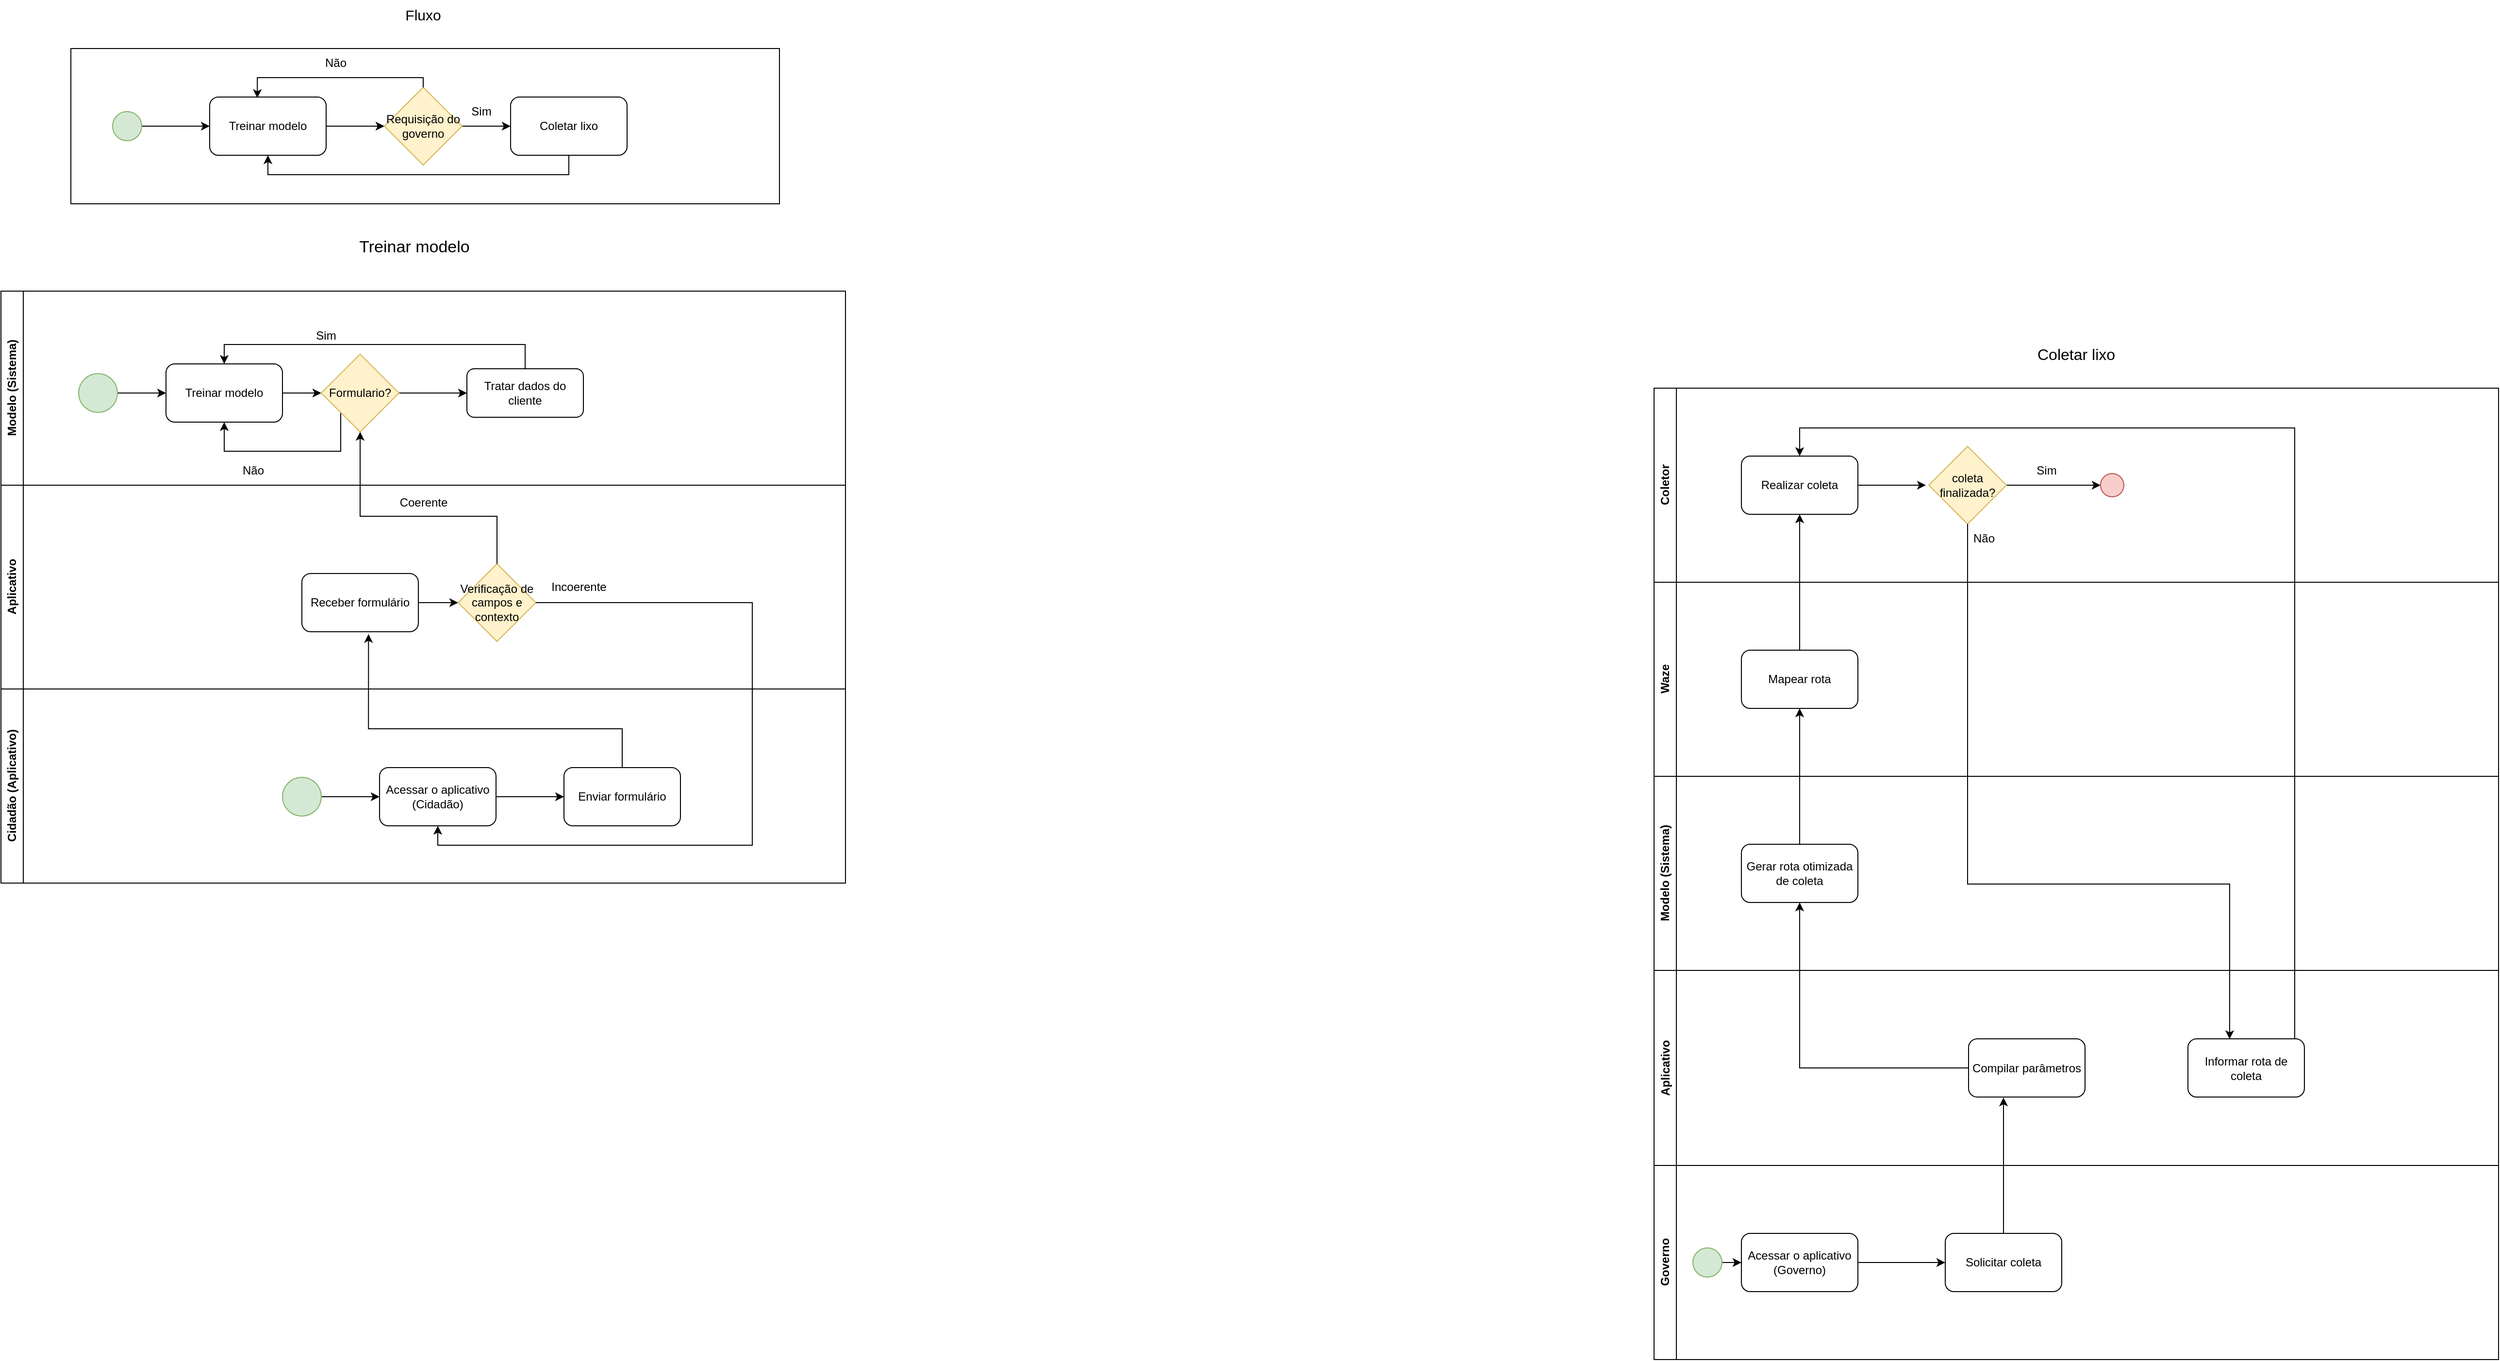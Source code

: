 <mxfile version="26.1.1" pages="3">
  <diagram name="TOBE" id="cgs9fcY_MdLF6vxdl5zY">
    <mxGraphModel dx="1103" dy="-232" grid="0" gridSize="10" guides="1" tooltips="1" connect="1" arrows="1" fold="1" page="0" pageScale="1" pageWidth="827" pageHeight="1169" math="0" shadow="0">
      <root>
        <mxCell id="0" />
        <mxCell id="1" parent="0" />
        <mxCell id="d-VJ-QEy7T55_uepb2rt-17" value="Coletor" style="swimlane;horizontal=0;whiteSpace=wrap;html=1;" parent="1" vertex="1">
          <mxGeometry x="1791" y="1310" width="870" height="200" as="geometry" />
        </mxCell>
        <mxCell id="HVkNpmRQjvonwfQjf_y9-4" style="edgeStyle=orthogonalEdgeStyle;rounded=0;orthogonalLoop=1;jettySize=auto;html=1;" parent="d-VJ-QEy7T55_uepb2rt-17" source="d-VJ-QEy7T55_uepb2rt-31" edge="1">
          <mxGeometry relative="1" as="geometry">
            <mxPoint x="280" y="100.0" as="targetPoint" />
          </mxGeometry>
        </mxCell>
        <mxCell id="d-VJ-QEy7T55_uepb2rt-31" value="Realizar coleta" style="rounded=1;whiteSpace=wrap;html=1;" parent="d-VJ-QEy7T55_uepb2rt-17" vertex="1">
          <mxGeometry x="90" y="70" width="120" height="60" as="geometry" />
        </mxCell>
        <mxCell id="HVkNpmRQjvonwfQjf_y9-8" style="edgeStyle=orthogonalEdgeStyle;rounded=0;orthogonalLoop=1;jettySize=auto;html=1;" parent="d-VJ-QEy7T55_uepb2rt-17" source="HVkNpmRQjvonwfQjf_y9-5" edge="1">
          <mxGeometry relative="1" as="geometry">
            <mxPoint x="460" y="100" as="targetPoint" />
          </mxGeometry>
        </mxCell>
        <mxCell id="HVkNpmRQjvonwfQjf_y9-5" value="coleta finalizada?" style="rhombus;whiteSpace=wrap;html=1;fillColor=#fff2cc;strokeColor=#d6b656;" parent="d-VJ-QEy7T55_uepb2rt-17" vertex="1">
          <mxGeometry x="283" y="60" width="80" height="80" as="geometry" />
        </mxCell>
        <mxCell id="HVkNpmRQjvonwfQjf_y9-11" value="" style="ellipse;whiteSpace=wrap;html=1;aspect=fixed;fillColor=#f8cecc;strokeColor=#b85450;" parent="d-VJ-QEy7T55_uepb2rt-17" vertex="1">
          <mxGeometry x="460" y="88" width="24" height="24" as="geometry" />
        </mxCell>
        <mxCell id="HVkNpmRQjvonwfQjf_y9-7" value="Não" style="text;html=1;align=center;verticalAlign=middle;whiteSpace=wrap;rounded=0;" parent="d-VJ-QEy7T55_uepb2rt-17" vertex="1">
          <mxGeometry x="310" y="140" width="60" height="30" as="geometry" />
        </mxCell>
        <mxCell id="HVkNpmRQjvonwfQjf_y9-9" value="Sim" style="text;html=1;align=center;verticalAlign=middle;resizable=0;points=[];autosize=1;strokeColor=none;fillColor=none;" parent="d-VJ-QEy7T55_uepb2rt-17" vertex="1">
          <mxGeometry x="384" y="70" width="40" height="30" as="geometry" />
        </mxCell>
        <mxCell id="d-VJ-QEy7T55_uepb2rt-18" value="Modelo (Sistema)" style="swimlane;horizontal=0;whiteSpace=wrap;html=1;" parent="1" vertex="1">
          <mxGeometry x="1791" y="1710" width="870" height="200" as="geometry" />
        </mxCell>
        <mxCell id="d-VJ-QEy7T55_uepb2rt-28" value="Gerar rota otimizada de coleta" style="rounded=1;whiteSpace=wrap;html=1;" parent="d-VJ-QEy7T55_uepb2rt-18" vertex="1">
          <mxGeometry x="90" y="70" width="120" height="60" as="geometry" />
        </mxCell>
        <mxCell id="d-VJ-QEy7T55_uepb2rt-21" value="Aplicativo" style="swimlane;horizontal=0;whiteSpace=wrap;html=1;" parent="1" vertex="1">
          <mxGeometry x="88" y="1410" width="870" height="210" as="geometry" />
        </mxCell>
        <mxCell id="fbK9W6iJaRy3xWYXGoXf-3" style="edgeStyle=orthogonalEdgeStyle;rounded=0;orthogonalLoop=1;jettySize=auto;html=1;entryX=0;entryY=0.5;entryDx=0;entryDy=0;" edge="1" parent="d-VJ-QEy7T55_uepb2rt-21" source="d-VJ-QEy7T55_uepb2rt-53" target="fbK9W6iJaRy3xWYXGoXf-2">
          <mxGeometry relative="1" as="geometry" />
        </mxCell>
        <mxCell id="d-VJ-QEy7T55_uepb2rt-53" value="Receber formulário" style="rounded=1;whiteSpace=wrap;html=1;" parent="d-VJ-QEy7T55_uepb2rt-21" vertex="1">
          <mxGeometry x="310" y="91" width="120" height="60" as="geometry" />
        </mxCell>
        <mxCell id="fbK9W6iJaRy3xWYXGoXf-2" value="Verificação de campos e contexto" style="rhombus;whiteSpace=wrap;html=1;fillColor=#fff2cc;strokeColor=#d6b656;" vertex="1" parent="d-VJ-QEy7T55_uepb2rt-21">
          <mxGeometry x="471" y="81" width="80" height="80" as="geometry" />
        </mxCell>
        <mxCell id="fbK9W6iJaRy3xWYXGoXf-9" value="Incoerente" style="text;html=1;align=center;verticalAlign=middle;resizable=0;points=[];autosize=1;strokeColor=none;fillColor=none;" vertex="1" parent="d-VJ-QEy7T55_uepb2rt-21">
          <mxGeometry x="557" y="92" width="75" height="26" as="geometry" />
        </mxCell>
        <mxCell id="d-VJ-QEy7T55_uepb2rt-22" value="Cidadão (Aplicativo)" style="swimlane;horizontal=0;whiteSpace=wrap;html=1;" parent="1" vertex="1">
          <mxGeometry x="88" y="1620" width="870" height="200" as="geometry" />
        </mxCell>
        <mxCell id="d-VJ-QEy7T55_uepb2rt-47" style="edgeStyle=orthogonalEdgeStyle;rounded=0;orthogonalLoop=1;jettySize=auto;html=1;entryX=0;entryY=0.5;entryDx=0;entryDy=0;" parent="d-VJ-QEy7T55_uepb2rt-22" source="d-VJ-QEy7T55_uepb2rt-45" target="d-VJ-QEy7T55_uepb2rt-46" edge="1">
          <mxGeometry relative="1" as="geometry" />
        </mxCell>
        <mxCell id="d-VJ-QEy7T55_uepb2rt-45" value="" style="ellipse;whiteSpace=wrap;html=1;aspect=fixed;fillColor=#d5e8d4;strokeColor=#82b366;" parent="d-VJ-QEy7T55_uepb2rt-22" vertex="1">
          <mxGeometry x="290" y="91" width="40" height="40" as="geometry" />
        </mxCell>
        <mxCell id="d-VJ-QEy7T55_uepb2rt-50" style="edgeStyle=orthogonalEdgeStyle;rounded=0;orthogonalLoop=1;jettySize=auto;html=1;" parent="d-VJ-QEy7T55_uepb2rt-22" source="d-VJ-QEy7T55_uepb2rt-46" edge="1">
          <mxGeometry relative="1" as="geometry">
            <mxPoint x="580" y="111" as="targetPoint" />
          </mxGeometry>
        </mxCell>
        <mxCell id="d-VJ-QEy7T55_uepb2rt-46" value="Acessar o aplicativo (Cidadão)" style="rounded=1;whiteSpace=wrap;html=1;" parent="d-VJ-QEy7T55_uepb2rt-22" vertex="1">
          <mxGeometry x="390" y="81" width="120" height="60" as="geometry" />
        </mxCell>
        <mxCell id="d-VJ-QEy7T55_uepb2rt-51" value="Enviar formulário" style="rounded=1;whiteSpace=wrap;html=1;" parent="d-VJ-QEy7T55_uepb2rt-22" vertex="1">
          <mxGeometry x="580" y="81" width="120" height="60" as="geometry" />
        </mxCell>
        <mxCell id="d-VJ-QEy7T55_uepb2rt-43" value="&lt;font style=&quot;font-size: 16px;&quot;&gt;Coletar lixo&lt;/font&gt;" style="text;html=1;align=center;verticalAlign=middle;whiteSpace=wrap;rounded=0;" parent="1" vertex="1">
          <mxGeometry x="2156" y="1260" width="140" height="30" as="geometry" />
        </mxCell>
        <mxCell id="d-VJ-QEy7T55_uepb2rt-44" value="&lt;font style=&quot;font-size: 17px;&quot;&gt;Treinar modelo&lt;/font&gt;" style="text;html=1;align=center;verticalAlign=middle;whiteSpace=wrap;rounded=0;" parent="1" vertex="1">
          <mxGeometry x="443" y="1150" width="142" height="30" as="geometry" />
        </mxCell>
        <mxCell id="d-VJ-QEy7T55_uepb2rt-55" value="Modelo (Sistema)" style="swimlane;horizontal=0;whiteSpace=wrap;html=1;startSize=23;" parent="1" vertex="1">
          <mxGeometry x="88" y="1210" width="870" height="200" as="geometry" />
        </mxCell>
        <mxCell id="d-VJ-QEy7T55_uepb2rt-78" style="edgeStyle=orthogonalEdgeStyle;rounded=0;orthogonalLoop=1;jettySize=auto;html=1;entryX=0;entryY=0.5;entryDx=0;entryDy=0;" parent="d-VJ-QEy7T55_uepb2rt-55" source="d-VJ-QEy7T55_uepb2rt-59" target="d-VJ-QEy7T55_uepb2rt-77" edge="1">
          <mxGeometry relative="1" as="geometry" />
        </mxCell>
        <mxCell id="d-VJ-QEy7T55_uepb2rt-59" value="Treinar modelo" style="rounded=1;whiteSpace=wrap;html=1;" parent="d-VJ-QEy7T55_uepb2rt-55" vertex="1">
          <mxGeometry x="170" y="75" width="120" height="60" as="geometry" />
        </mxCell>
        <mxCell id="d-VJ-QEy7T55_uepb2rt-76" style="edgeStyle=orthogonalEdgeStyle;rounded=0;orthogonalLoop=1;jettySize=auto;html=1;entryX=0;entryY=0.5;entryDx=0;entryDy=0;" parent="d-VJ-QEy7T55_uepb2rt-55" source="d-VJ-QEy7T55_uepb2rt-75" target="d-VJ-QEy7T55_uepb2rt-59" edge="1">
          <mxGeometry relative="1" as="geometry" />
        </mxCell>
        <mxCell id="d-VJ-QEy7T55_uepb2rt-75" value="" style="ellipse;whiteSpace=wrap;html=1;aspect=fixed;fillColor=#d5e8d4;strokeColor=#82b366;" parent="d-VJ-QEy7T55_uepb2rt-55" vertex="1">
          <mxGeometry x="80" y="85" width="40" height="40" as="geometry" />
        </mxCell>
        <mxCell id="d-VJ-QEy7T55_uepb2rt-79" style="edgeStyle=orthogonalEdgeStyle;rounded=0;orthogonalLoop=1;jettySize=auto;html=1;entryX=0;entryY=0.5;entryDx=0;entryDy=0;" parent="d-VJ-QEy7T55_uepb2rt-55" source="d-VJ-QEy7T55_uepb2rt-77" target="d-VJ-QEy7T55_uepb2rt-57" edge="1">
          <mxGeometry relative="1" as="geometry" />
        </mxCell>
        <mxCell id="dIDU0ldeqhqFMtYOlS6n-1" style="edgeStyle=orthogonalEdgeStyle;rounded=0;orthogonalLoop=1;jettySize=auto;html=1;entryX=0.5;entryY=1;entryDx=0;entryDy=0;" parent="d-VJ-QEy7T55_uepb2rt-55" source="d-VJ-QEy7T55_uepb2rt-77" target="d-VJ-QEy7T55_uepb2rt-59" edge="1">
          <mxGeometry relative="1" as="geometry">
            <Array as="points">
              <mxPoint x="350" y="165" />
              <mxPoint x="230" y="165" />
            </Array>
          </mxGeometry>
        </mxCell>
        <mxCell id="d-VJ-QEy7T55_uepb2rt-77" value="Formulario?" style="rhombus;whiteSpace=wrap;html=1;fillColor=#fff2cc;strokeColor=#d6b656;" parent="d-VJ-QEy7T55_uepb2rt-55" vertex="1">
          <mxGeometry x="330" y="65" width="80" height="80" as="geometry" />
        </mxCell>
        <mxCell id="d-VJ-QEy7T55_uepb2rt-80" style="edgeStyle=orthogonalEdgeStyle;rounded=0;orthogonalLoop=1;jettySize=auto;html=1;entryX=0.5;entryY=0;entryDx=0;entryDy=0;" parent="d-VJ-QEy7T55_uepb2rt-55" source="d-VJ-QEy7T55_uepb2rt-57" target="d-VJ-QEy7T55_uepb2rt-59" edge="1">
          <mxGeometry relative="1" as="geometry">
            <Array as="points">
              <mxPoint x="540" y="55" />
              <mxPoint x="230" y="55" />
            </Array>
          </mxGeometry>
        </mxCell>
        <mxCell id="d-VJ-QEy7T55_uepb2rt-57" value="Tratar dados do cliente" style="rounded=1;whiteSpace=wrap;html=1;" parent="d-VJ-QEy7T55_uepb2rt-55" vertex="1">
          <mxGeometry x="480" y="80" width="120" height="50" as="geometry" />
        </mxCell>
        <mxCell id="dIDU0ldeqhqFMtYOlS6n-2" value="Não" style="text;html=1;align=center;verticalAlign=middle;whiteSpace=wrap;rounded=0;" parent="d-VJ-QEy7T55_uepb2rt-55" vertex="1">
          <mxGeometry x="230" y="170" width="60" height="30" as="geometry" />
        </mxCell>
        <mxCell id="dIDU0ldeqhqFMtYOlS6n-3" value="Sim" style="text;html=1;align=center;verticalAlign=middle;whiteSpace=wrap;rounded=0;" parent="d-VJ-QEy7T55_uepb2rt-55" vertex="1">
          <mxGeometry x="305" y="31" width="60" height="30" as="geometry" />
        </mxCell>
        <mxCell id="d-VJ-QEy7T55_uepb2rt-62" value="" style="rounded=0;whiteSpace=wrap;html=1;" parent="1" vertex="1">
          <mxGeometry x="160" y="960" width="730" height="160" as="geometry" />
        </mxCell>
        <mxCell id="fbK9W6iJaRy3xWYXGoXf-1" style="edgeStyle=orthogonalEdgeStyle;rounded=0;orthogonalLoop=1;jettySize=auto;html=1;entryX=0.5;entryY=1;entryDx=0;entryDy=0;" edge="1" parent="1" source="d-VJ-QEy7T55_uepb2rt-63" target="d-VJ-QEy7T55_uepb2rt-67">
          <mxGeometry relative="1" as="geometry">
            <Array as="points">
              <mxPoint x="673" y="1090" />
              <mxPoint x="363" y="1090" />
            </Array>
          </mxGeometry>
        </mxCell>
        <mxCell id="d-VJ-QEy7T55_uepb2rt-63" value="Coletar lixo" style="rounded=1;whiteSpace=wrap;html=1;" parent="1" vertex="1">
          <mxGeometry x="613" y="1010" width="120" height="60" as="geometry" />
        </mxCell>
        <mxCell id="d-VJ-QEy7T55_uepb2rt-65" style="edgeStyle=orthogonalEdgeStyle;rounded=0;orthogonalLoop=1;jettySize=auto;html=1;" parent="1" source="d-VJ-QEy7T55_uepb2rt-64" target="d-VJ-QEy7T55_uepb2rt-63" edge="1">
          <mxGeometry relative="1" as="geometry" />
        </mxCell>
        <mxCell id="d-VJ-QEy7T55_uepb2rt-64" value="Requisição do governo" style="rhombus;whiteSpace=wrap;html=1;fillColor=#fff2cc;strokeColor=#d6b656;" parent="1" vertex="1">
          <mxGeometry x="483" y="1000" width="80" height="80" as="geometry" />
        </mxCell>
        <mxCell id="d-VJ-QEy7T55_uepb2rt-68" value="" style="edgeStyle=orthogonalEdgeStyle;rounded=0;orthogonalLoop=1;jettySize=auto;html=1;" parent="1" source="d-VJ-QEy7T55_uepb2rt-67" target="d-VJ-QEy7T55_uepb2rt-64" edge="1">
          <mxGeometry relative="1" as="geometry" />
        </mxCell>
        <mxCell id="d-VJ-QEy7T55_uepb2rt-67" value="Treinar modelo" style="rounded=1;whiteSpace=wrap;html=1;" parent="1" vertex="1">
          <mxGeometry x="303" y="1010" width="120" height="60" as="geometry" />
        </mxCell>
        <mxCell id="d-VJ-QEy7T55_uepb2rt-69" style="edgeStyle=orthogonalEdgeStyle;rounded=0;orthogonalLoop=1;jettySize=auto;html=1;entryX=0.409;entryY=0.017;entryDx=0;entryDy=0;entryPerimeter=0;" parent="1" source="d-VJ-QEy7T55_uepb2rt-64" target="d-VJ-QEy7T55_uepb2rt-67" edge="1">
          <mxGeometry relative="1" as="geometry">
            <Array as="points">
              <mxPoint x="523" y="990" />
              <mxPoint x="352" y="990" />
            </Array>
          </mxGeometry>
        </mxCell>
        <mxCell id="d-VJ-QEy7T55_uepb2rt-70" value="Não" style="text;html=1;align=center;verticalAlign=middle;whiteSpace=wrap;rounded=0;" parent="1" vertex="1">
          <mxGeometry x="403" y="960" width="60" height="30" as="geometry" />
        </mxCell>
        <mxCell id="d-VJ-QEy7T55_uepb2rt-72" value="" style="edgeStyle=orthogonalEdgeStyle;rounded=0;orthogonalLoop=1;jettySize=auto;html=1;" parent="1" source="d-VJ-QEy7T55_uepb2rt-71" target="d-VJ-QEy7T55_uepb2rt-67" edge="1">
          <mxGeometry relative="1" as="geometry" />
        </mxCell>
        <mxCell id="d-VJ-QEy7T55_uepb2rt-71" value="" style="ellipse;whiteSpace=wrap;html=1;aspect=fixed;fillColor=#d5e8d4;strokeColor=#82b366;" parent="1" vertex="1">
          <mxGeometry x="203" y="1025" width="30" height="30" as="geometry" />
        </mxCell>
        <mxCell id="d-VJ-QEy7T55_uepb2rt-73" value="&lt;font style=&quot;font-size: 15px;&quot;&gt;Fluxo&lt;/font&gt;" style="text;html=1;align=center;verticalAlign=middle;whiteSpace=wrap;rounded=0;" parent="1" vertex="1">
          <mxGeometry x="493" y="910" width="60" height="30" as="geometry" />
        </mxCell>
        <mxCell id="d-VJ-QEy7T55_uepb2rt-74" value="Sim" style="text;html=1;align=center;verticalAlign=middle;whiteSpace=wrap;rounded=0;" parent="1" vertex="1">
          <mxGeometry x="553" y="1010" width="60" height="30" as="geometry" />
        </mxCell>
        <mxCell id="d-VJ-QEy7T55_uepb2rt-82" style="edgeStyle=orthogonalEdgeStyle;rounded=0;orthogonalLoop=1;jettySize=auto;html=1;entryX=0.572;entryY=1.039;entryDx=0;entryDy=0;entryPerimeter=0;" parent="1" source="d-VJ-QEy7T55_uepb2rt-51" target="d-VJ-QEy7T55_uepb2rt-53" edge="1">
          <mxGeometry relative="1" as="geometry">
            <Array as="points">
              <mxPoint x="728" y="1661" />
              <mxPoint x="467" y="1661" />
            </Array>
          </mxGeometry>
        </mxCell>
        <mxCell id="iBNbjOJgGYLXGwrJgdYS-1" value="Aplicativo" style="swimlane;horizontal=0;whiteSpace=wrap;html=1;startSize=23;" parent="1" vertex="1">
          <mxGeometry x="1791" y="1910" width="870" height="201" as="geometry" />
        </mxCell>
        <mxCell id="iBNbjOJgGYLXGwrJgdYS-10" value="Compilar parâmetros" style="rounded=1;whiteSpace=wrap;html=1;" parent="iBNbjOJgGYLXGwrJgdYS-1" vertex="1">
          <mxGeometry x="324" y="70.5" width="120" height="60" as="geometry" />
        </mxCell>
        <mxCell id="iBNbjOJgGYLXGwrJgdYS-17" value="Informar rota de coleta" style="rounded=1;whiteSpace=wrap;html=1;" parent="iBNbjOJgGYLXGwrJgdYS-1" vertex="1">
          <mxGeometry x="550" y="70.5" width="120" height="60" as="geometry" />
        </mxCell>
        <mxCell id="d-VJ-QEy7T55_uepb2rt-20" value="Governo" style="swimlane;horizontal=0;whiteSpace=wrap;html=1;" parent="1" vertex="1">
          <mxGeometry x="1791" y="2111" width="870" height="200" as="geometry" />
        </mxCell>
        <mxCell id="iBNbjOJgGYLXGwrJgdYS-27" style="edgeStyle=orthogonalEdgeStyle;rounded=0;orthogonalLoop=1;jettySize=auto;html=1;" parent="d-VJ-QEy7T55_uepb2rt-20" source="d-VJ-QEy7T55_uepb2rt-25" edge="1">
          <mxGeometry relative="1" as="geometry">
            <mxPoint x="300" y="100" as="targetPoint" />
          </mxGeometry>
        </mxCell>
        <mxCell id="d-VJ-QEy7T55_uepb2rt-25" value="Acessar o aplicativo (Governo)" style="rounded=1;whiteSpace=wrap;html=1;" parent="d-VJ-QEy7T55_uepb2rt-20" vertex="1">
          <mxGeometry x="90" y="70" width="120" height="60" as="geometry" />
        </mxCell>
        <mxCell id="d-VJ-QEy7T55_uepb2rt-27" style="edgeStyle=orthogonalEdgeStyle;rounded=0;orthogonalLoop=1;jettySize=auto;html=1;" parent="d-VJ-QEy7T55_uepb2rt-20" source="d-VJ-QEy7T55_uepb2rt-24" target="d-VJ-QEy7T55_uepb2rt-25" edge="1">
          <mxGeometry relative="1" as="geometry" />
        </mxCell>
        <mxCell id="d-VJ-QEy7T55_uepb2rt-24" value="" style="ellipse;whiteSpace=wrap;html=1;aspect=fixed;fillColor=#d5e8d4;strokeColor=#82b366;" parent="d-VJ-QEy7T55_uepb2rt-20" vertex="1">
          <mxGeometry x="40" y="85" width="30" height="30" as="geometry" />
        </mxCell>
        <mxCell id="iBNbjOJgGYLXGwrJgdYS-7" value="Solicitar coleta" style="rounded=1;whiteSpace=wrap;html=1;" parent="d-VJ-QEy7T55_uepb2rt-20" vertex="1">
          <mxGeometry x="300" y="70" width="120" height="60" as="geometry" />
        </mxCell>
        <mxCell id="iBNbjOJgGYLXGwrJgdYS-11" style="edgeStyle=orthogonalEdgeStyle;rounded=0;orthogonalLoop=1;jettySize=auto;html=1;entryX=0.5;entryY=1;entryDx=0;entryDy=0;" parent="1" source="iBNbjOJgGYLXGwrJgdYS-10" target="d-VJ-QEy7T55_uepb2rt-28" edge="1">
          <mxGeometry relative="1" as="geometry" />
        </mxCell>
        <mxCell id="iBNbjOJgGYLXGwrJgdYS-12" value="Waze" style="swimlane;horizontal=0;whiteSpace=wrap;html=1;" parent="1" vertex="1">
          <mxGeometry x="1791" y="1510" width="870" height="200" as="geometry" />
        </mxCell>
        <mxCell id="iBNbjOJgGYLXGwrJgdYS-13" value="Mapear rota" style="rounded=1;whiteSpace=wrap;html=1;" parent="iBNbjOJgGYLXGwrJgdYS-12" vertex="1">
          <mxGeometry x="90" y="70" width="120" height="60" as="geometry" />
        </mxCell>
        <mxCell id="iBNbjOJgGYLXGwrJgdYS-15" style="edgeStyle=orthogonalEdgeStyle;rounded=0;orthogonalLoop=1;jettySize=auto;html=1;entryX=0.5;entryY=1;entryDx=0;entryDy=0;" parent="1" source="d-VJ-QEy7T55_uepb2rt-28" target="iBNbjOJgGYLXGwrJgdYS-13" edge="1">
          <mxGeometry relative="1" as="geometry" />
        </mxCell>
        <mxCell id="iBNbjOJgGYLXGwrJgdYS-16" style="edgeStyle=orthogonalEdgeStyle;rounded=0;orthogonalLoop=1;jettySize=auto;html=1;entryX=0.5;entryY=1;entryDx=0;entryDy=0;" parent="1" source="iBNbjOJgGYLXGwrJgdYS-13" target="d-VJ-QEy7T55_uepb2rt-31" edge="1">
          <mxGeometry relative="1" as="geometry" />
        </mxCell>
        <mxCell id="iBNbjOJgGYLXGwrJgdYS-28" style="edgeStyle=orthogonalEdgeStyle;rounded=0;orthogonalLoop=1;jettySize=auto;html=1;entryX=0.3;entryY=1.008;entryDx=0;entryDy=0;entryPerimeter=0;" parent="1" source="iBNbjOJgGYLXGwrJgdYS-7" target="iBNbjOJgGYLXGwrJgdYS-10" edge="1">
          <mxGeometry relative="1" as="geometry" />
        </mxCell>
        <mxCell id="HVkNpmRQjvonwfQjf_y9-6" style="edgeStyle=orthogonalEdgeStyle;rounded=0;orthogonalLoop=1;jettySize=auto;html=1;entryX=0.358;entryY=0.005;entryDx=0;entryDy=0;entryPerimeter=0;" parent="1" source="HVkNpmRQjvonwfQjf_y9-5" target="iBNbjOJgGYLXGwrJgdYS-17" edge="1">
          <mxGeometry relative="1" as="geometry">
            <Array as="points">
              <mxPoint x="2114" y="1821" />
              <mxPoint x="2384" y="1821" />
            </Array>
          </mxGeometry>
        </mxCell>
        <mxCell id="HVkNpmRQjvonwfQjf_y9-13" style="edgeStyle=orthogonalEdgeStyle;rounded=0;orthogonalLoop=1;jettySize=auto;html=1;" parent="1" source="iBNbjOJgGYLXGwrJgdYS-17" target="d-VJ-QEy7T55_uepb2rt-31" edge="1">
          <mxGeometry relative="1" as="geometry">
            <Array as="points">
              <mxPoint x="2451" y="1610" />
              <mxPoint x="2451" y="1351" />
              <mxPoint x="1941" y="1351" />
            </Array>
          </mxGeometry>
        </mxCell>
        <mxCell id="fbK9W6iJaRy3xWYXGoXf-5" style="edgeStyle=orthogonalEdgeStyle;rounded=0;orthogonalLoop=1;jettySize=auto;html=1;" edge="1" parent="1" source="fbK9W6iJaRy3xWYXGoXf-2" target="d-VJ-QEy7T55_uepb2rt-77">
          <mxGeometry relative="1" as="geometry">
            <Array as="points">
              <mxPoint x="599" y="1442" />
              <mxPoint x="458" y="1442" />
            </Array>
          </mxGeometry>
        </mxCell>
        <mxCell id="fbK9W6iJaRy3xWYXGoXf-6" value="Coerente" style="text;html=1;align=center;verticalAlign=middle;resizable=0;points=[];autosize=1;strokeColor=none;fillColor=none;" vertex="1" parent="1">
          <mxGeometry x="489" y="1415" width="67" height="26" as="geometry" />
        </mxCell>
        <mxCell id="fbK9W6iJaRy3xWYXGoXf-10" style="edgeStyle=orthogonalEdgeStyle;rounded=0;orthogonalLoop=1;jettySize=auto;html=1;entryX=0.5;entryY=1;entryDx=0;entryDy=0;" edge="1" parent="1" source="fbK9W6iJaRy3xWYXGoXf-2" target="d-VJ-QEy7T55_uepb2rt-46">
          <mxGeometry relative="1" as="geometry">
            <Array as="points">
              <mxPoint x="862" y="1531" />
              <mxPoint x="862" y="1781" />
              <mxPoint x="538" y="1781" />
            </Array>
          </mxGeometry>
        </mxCell>
      </root>
    </mxGraphModel>
  </diagram>
  <diagram id="uuC1ExW2EnVE1ZP-EElV" name="ASIS">
    <mxGraphModel dx="1426" dy="781" grid="1" gridSize="10" guides="1" tooltips="1" connect="1" arrows="1" fold="1" page="1" pageScale="1" pageWidth="827" pageHeight="1169" math="0" shadow="0">
      <root>
        <mxCell id="0" />
        <mxCell id="1" parent="0" />
        <mxCell id="wTCXj8QKER4XCNnipOte-1" value="Coletor" style="swimlane;horizontal=0;whiteSpace=wrap;html=1;" vertex="1" parent="1">
          <mxGeometry x="60" y="80" width="740" height="200" as="geometry" />
        </mxCell>
        <mxCell id="wTCXj8QKER4XCNnipOte-2" style="edgeStyle=orthogonalEdgeStyle;rounded=0;orthogonalLoop=1;jettySize=auto;html=1;entryX=0;entryY=0.5;entryDx=0;entryDy=0;" edge="1" parent="wTCXj8QKER4XCNnipOte-1" source="wTCXj8QKER4XCNnipOte-3" target="wTCXj8QKER4XCNnipOte-5">
          <mxGeometry relative="1" as="geometry" />
        </mxCell>
        <mxCell id="wTCXj8QKER4XCNnipOte-3" value="Deslocar até a area de coleta" style="rounded=1;whiteSpace=wrap;html=1;" vertex="1" parent="wTCXj8QKER4XCNnipOte-1">
          <mxGeometry x="130" y="80" width="120" height="60" as="geometry" />
        </mxCell>
        <mxCell id="wTCXj8QKER4XCNnipOte-4" style="edgeStyle=orthogonalEdgeStyle;rounded=0;orthogonalLoop=1;jettySize=auto;html=1;entryX=0;entryY=0.5;entryDx=0;entryDy=0;" edge="1" parent="wTCXj8QKER4XCNnipOte-1" source="wTCXj8QKER4XCNnipOte-5" target="wTCXj8QKER4XCNnipOte-6">
          <mxGeometry relative="1" as="geometry" />
        </mxCell>
        <mxCell id="wTCXj8QKER4XCNnipOte-5" value="Realizar a coleta de lixo" style="rounded=1;whiteSpace=wrap;html=1;" vertex="1" parent="wTCXj8QKER4XCNnipOte-1">
          <mxGeometry x="320" y="80" width="120" height="60" as="geometry" />
        </mxCell>
        <mxCell id="wTCXj8QKER4XCNnipOte-6" value="Enviar dados para coleta" style="rounded=1;whiteSpace=wrap;html=1;" vertex="1" parent="wTCXj8QKER4XCNnipOte-1">
          <mxGeometry x="490" y="80" width="120" height="60" as="geometry" />
        </mxCell>
        <mxCell id="wTCXj8QKER4XCNnipOte-7" value="Governo" style="swimlane;horizontal=0;whiteSpace=wrap;html=1;" vertex="1" parent="1">
          <mxGeometry x="60" y="280" width="740" height="200" as="geometry" />
        </mxCell>
        <mxCell id="wTCXj8QKER4XCNnipOte-8" value="Enviar pontos de coleta de lixo" style="rounded=1;whiteSpace=wrap;html=1;" vertex="1" parent="wTCXj8QKER4XCNnipOte-7">
          <mxGeometry x="130" y="65" width="120" height="60" as="geometry" />
        </mxCell>
        <mxCell id="wTCXj8QKER4XCNnipOte-9" value="" style="edgeStyle=orthogonalEdgeStyle;rounded=0;orthogonalLoop=1;jettySize=auto;html=1;" edge="1" parent="wTCXj8QKER4XCNnipOte-7" source="wTCXj8QKER4XCNnipOte-10" target="wTCXj8QKER4XCNnipOte-8">
          <mxGeometry relative="1" as="geometry" />
        </mxCell>
        <mxCell id="wTCXj8QKER4XCNnipOte-10" value="" style="ellipse;whiteSpace=wrap;html=1;aspect=fixed;" vertex="1" parent="wTCXj8QKER4XCNnipOte-7">
          <mxGeometry x="50" y="80" width="30" height="30" as="geometry" />
        </mxCell>
        <mxCell id="wTCXj8QKER4XCNnipOte-11" value="Armazenar e atualizar dados de coleta de determinada região" style="rounded=1;whiteSpace=wrap;html=1;" vertex="1" parent="wTCXj8QKER4XCNnipOte-7">
          <mxGeometry x="490" y="65" width="120" height="60" as="geometry" />
        </mxCell>
        <mxCell id="wTCXj8QKER4XCNnipOte-12" style="edgeStyle=orthogonalEdgeStyle;rounded=0;orthogonalLoop=1;jettySize=auto;html=1;entryX=0.5;entryY=1;entryDx=0;entryDy=0;" edge="1" parent="1" source="wTCXj8QKER4XCNnipOte-8" target="wTCXj8QKER4XCNnipOte-3">
          <mxGeometry relative="1" as="geometry" />
        </mxCell>
        <mxCell id="wTCXj8QKER4XCNnipOte-13" style="edgeStyle=orthogonalEdgeStyle;rounded=0;orthogonalLoop=1;jettySize=auto;html=1;entryX=0.5;entryY=0;entryDx=0;entryDy=0;" edge="1" parent="1" source="wTCXj8QKER4XCNnipOte-6" target="wTCXj8QKER4XCNnipOte-11">
          <mxGeometry relative="1" as="geometry" />
        </mxCell>
      </root>
    </mxGraphModel>
  </diagram>
  <diagram id="k8DME1YZ3myZ3cDt4jJw" name="CASOSDEUSO">
    <mxGraphModel dx="2049" dy="1054" grid="1" gridSize="10" guides="1" tooltips="1" connect="1" arrows="1" fold="1" page="1" pageScale="1" pageWidth="827" pageHeight="1169" math="0" shadow="0">
      <root>
        <mxCell id="0" />
        <mxCell id="1" parent="0" />
        <mxCell id="48PQxRek5Wm6yvdUXE-k-1" value="Diagrama de Casos de Uso" style="swimlane;whiteSpace=wrap;html=1;" parent="1" vertex="1">
          <mxGeometry x="190" y="20" width="420" height="940" as="geometry" />
        </mxCell>
        <mxCell id="48PQxRek5Wm6yvdUXE-k-2" value="UC01:Acessar o Aplicativo (Governo&lt;span style=&quot;background-color: transparent; color: light-dark(rgb(0, 0, 0), rgb(255, 255, 255));&quot;&gt;)&lt;/span&gt;" style="rounded=1;whiteSpace=wrap;html=1;" parent="48PQxRek5Wm6yvdUXE-k-1" vertex="1">
          <mxGeometry x="150" y="110" width="120" height="60" as="geometry" />
        </mxCell>
        <mxCell id="48PQxRek5Wm6yvdUXE-k-4" value="UC02:Solicitar coleta" style="rounded=1;whiteSpace=wrap;html=1;" parent="48PQxRek5Wm6yvdUXE-k-1" vertex="1">
          <mxGeometry x="150" y="210" width="120" height="60" as="geometry" />
        </mxCell>
        <mxCell id="48PQxRek5Wm6yvdUXE-k-5" value="UC03:Mapear rota" style="rounded=1;whiteSpace=wrap;html=1;" parent="48PQxRek5Wm6yvdUXE-k-1" vertex="1">
          <mxGeometry x="150" y="300" width="120" height="60" as="geometry" />
        </mxCell>
        <mxCell id="48PQxRek5Wm6yvdUXE-k-6" value="UC04:Realizar coleta" style="rounded=1;whiteSpace=wrap;html=1;" parent="48PQxRek5Wm6yvdUXE-k-1" vertex="1">
          <mxGeometry x="150" y="390" width="120" height="60" as="geometry" />
        </mxCell>
        <mxCell id="48PQxRek5Wm6yvdUXE-k-7" value="UC05:Informar rota de coleta" style="rounded=1;whiteSpace=wrap;html=1;" parent="48PQxRek5Wm6yvdUXE-k-1" vertex="1">
          <mxGeometry x="150" y="480" width="120" height="60" as="geometry" />
        </mxCell>
        <mxCell id="48PQxRek5Wm6yvdUXE-k-8" value="UC06:Acessar o aplicativo ( usuário comum)" style="rounded=1;whiteSpace=wrap;html=1;" parent="48PQxRek5Wm6yvdUXE-k-1" vertex="1">
          <mxGeometry x="150" y="570" width="120" height="60" as="geometry" />
        </mxCell>
        <mxCell id="48PQxRek5Wm6yvdUXE-k-14" value="UC07:Enviar formulário" style="rounded=1;whiteSpace=wrap;html=1;" parent="48PQxRek5Wm6yvdUXE-k-1" vertex="1">
          <mxGeometry x="150" y="710" width="120" height="60" as="geometry" />
        </mxCell>
        <mxCell id="hLml2hToEAXO_lOhZdsG-9" style="edgeStyle=orthogonalEdgeStyle;rounded=0;orthogonalLoop=1;jettySize=auto;html=1;entryX=0;entryY=0.5;entryDx=0;entryDy=0;" edge="1" parent="1" source="48PQxRek5Wm6yvdUXE-k-9" target="48PQxRek5Wm6yvdUXE-k-2">
          <mxGeometry relative="1" as="geometry" />
        </mxCell>
        <mxCell id="hLml2hToEAXO_lOhZdsG-22" style="edgeStyle=orthogonalEdgeStyle;rounded=0;orthogonalLoop=1;jettySize=auto;html=1;entryX=0;entryY=0.5;entryDx=0;entryDy=0;" edge="1" parent="1" source="48PQxRek5Wm6yvdUXE-k-9" target="48PQxRek5Wm6yvdUXE-k-7">
          <mxGeometry relative="1" as="geometry" />
        </mxCell>
        <mxCell id="48PQxRek5Wm6yvdUXE-k-9" value="Governo" style="shape=umlActor;verticalLabelPosition=bottom;verticalAlign=top;html=1;outlineConnect=0;" parent="1" vertex="1">
          <mxGeometry x="90" y="320" width="30" height="60" as="geometry" />
        </mxCell>
        <mxCell id="hLml2hToEAXO_lOhZdsG-15" style="edgeStyle=orthogonalEdgeStyle;rounded=0;orthogonalLoop=1;jettySize=auto;html=1;entryX=0;entryY=0.5;entryDx=0;entryDy=0;" edge="1" parent="1" source="48PQxRek5Wm6yvdUXE-k-20" target="48PQxRek5Wm6yvdUXE-k-5">
          <mxGeometry relative="1" as="geometry">
            <Array as="points">
              <mxPoint x="270" y="480" />
              <mxPoint x="270" y="350" />
            </Array>
          </mxGeometry>
        </mxCell>
        <mxCell id="hLml2hToEAXO_lOhZdsG-16" style="edgeStyle=orthogonalEdgeStyle;rounded=0;orthogonalLoop=1;jettySize=auto;html=1;entryX=0;entryY=0.5;entryDx=0;entryDy=0;" edge="1" parent="1" source="48PQxRek5Wm6yvdUXE-k-20" target="48PQxRek5Wm6yvdUXE-k-6">
          <mxGeometry relative="1" as="geometry">
            <Array as="points">
              <mxPoint x="270" y="480" />
              <mxPoint x="270" y="440" />
            </Array>
          </mxGeometry>
        </mxCell>
        <mxCell id="48PQxRek5Wm6yvdUXE-k-20" value="Coletor" style="shape=umlActor;verticalLabelPosition=bottom;verticalAlign=top;html=1;outlineConnect=0;" parent="1" vertex="1">
          <mxGeometry x="90" y="450" width="30" height="60" as="geometry" />
        </mxCell>
        <mxCell id="hLml2hToEAXO_lOhZdsG-24" style="edgeStyle=orthogonalEdgeStyle;rounded=0;orthogonalLoop=1;jettySize=auto;html=1;entryX=1;entryY=0.5;entryDx=0;entryDy=0;" edge="1" parent="1" source="48PQxRek5Wm6yvdUXE-k-26" target="48PQxRek5Wm6yvdUXE-k-8">
          <mxGeometry relative="1" as="geometry">
            <Array as="points">
              <mxPoint x="600" y="730" />
              <mxPoint x="600" y="620" />
            </Array>
          </mxGeometry>
        </mxCell>
        <mxCell id="hLml2hToEAXO_lOhZdsG-26" style="edgeStyle=orthogonalEdgeStyle;rounded=0;orthogonalLoop=1;jettySize=auto;html=1;entryX=1;entryY=0.5;entryDx=0;entryDy=0;" edge="1" parent="1" source="48PQxRek5Wm6yvdUXE-k-26" target="48PQxRek5Wm6yvdUXE-k-14">
          <mxGeometry relative="1" as="geometry">
            <Array as="points">
              <mxPoint x="600" y="730" />
              <mxPoint x="600" y="760" />
            </Array>
          </mxGeometry>
        </mxCell>
        <mxCell id="48PQxRek5Wm6yvdUXE-k-26" value="Cidadão" style="shape=umlActor;verticalLabelPosition=bottom;verticalAlign=top;html=1;outlineConnect=0;" parent="1" vertex="1">
          <mxGeometry x="710" y="700" width="30" height="60" as="geometry" />
        </mxCell>
        <mxCell id="hLml2hToEAXO_lOhZdsG-8" style="edgeStyle=orthogonalEdgeStyle;rounded=0;orthogonalLoop=1;jettySize=auto;html=1;entryX=1;entryY=0.5;entryDx=0;entryDy=0;" edge="1" parent="1" source="hLml2hToEAXO_lOhZdsG-3" target="48PQxRek5Wm6yvdUXE-k-2">
          <mxGeometry relative="1" as="geometry" />
        </mxCell>
        <mxCell id="hLml2hToEAXO_lOhZdsG-11" style="edgeStyle=orthogonalEdgeStyle;rounded=0;orthogonalLoop=1;jettySize=auto;html=1;entryX=1;entryY=0.5;entryDx=0;entryDy=0;" edge="1" parent="1" source="hLml2hToEAXO_lOhZdsG-3" target="48PQxRek5Wm6yvdUXE-k-4">
          <mxGeometry relative="1" as="geometry" />
        </mxCell>
        <mxCell id="hLml2hToEAXO_lOhZdsG-18" style="edgeStyle=orthogonalEdgeStyle;rounded=0;orthogonalLoop=1;jettySize=auto;html=1;" edge="1" parent="1" source="hLml2hToEAXO_lOhZdsG-3">
          <mxGeometry relative="1" as="geometry">
            <mxPoint x="460" y="430" as="targetPoint" />
            <Array as="points">
              <mxPoint x="460" y="430" />
            </Array>
          </mxGeometry>
        </mxCell>
        <mxCell id="hLml2hToEAXO_lOhZdsG-21" style="edgeStyle=orthogonalEdgeStyle;rounded=0;orthogonalLoop=1;jettySize=auto;html=1;entryX=1;entryY=0.75;entryDx=0;entryDy=0;" edge="1" parent="1" source="hLml2hToEAXO_lOhZdsG-3" target="48PQxRek5Wm6yvdUXE-k-7">
          <mxGeometry relative="1" as="geometry">
            <Array as="points">
              <mxPoint x="585" y="420" />
              <mxPoint x="585" y="545" />
            </Array>
          </mxGeometry>
        </mxCell>
        <mxCell id="hLml2hToEAXO_lOhZdsG-25" style="edgeStyle=orthogonalEdgeStyle;rounded=0;orthogonalLoop=1;jettySize=auto;html=1;entryX=1;entryY=0.75;entryDx=0;entryDy=0;" edge="1" parent="1" source="hLml2hToEAXO_lOhZdsG-3" target="48PQxRek5Wm6yvdUXE-k-8">
          <mxGeometry relative="1" as="geometry">
            <mxPoint x="530" y="640" as="targetPoint" />
            <Array as="points">
              <mxPoint x="560" y="420" />
              <mxPoint x="560" y="635" />
            </Array>
          </mxGeometry>
        </mxCell>
        <mxCell id="hLml2hToEAXO_lOhZdsG-27" style="edgeStyle=orthogonalEdgeStyle;rounded=0;orthogonalLoop=1;jettySize=auto;html=1;entryX=1;entryY=0.25;entryDx=0;entryDy=0;" edge="1" parent="1" source="hLml2hToEAXO_lOhZdsG-3" target="48PQxRek5Wm6yvdUXE-k-14">
          <mxGeometry relative="1" as="geometry" />
        </mxCell>
        <mxCell id="hLml2hToEAXO_lOhZdsG-3" value="Aplicativo" style="shape=umlActor;verticalLabelPosition=bottom;verticalAlign=top;html=1;outlineConnect=0;" vertex="1" parent="1">
          <mxGeometry x="710" y="390" width="30" height="60" as="geometry" />
        </mxCell>
        <mxCell id="hLml2hToEAXO_lOhZdsG-10" style="edgeStyle=orthogonalEdgeStyle;rounded=0;orthogonalLoop=1;jettySize=auto;html=1;entryX=-0.008;entryY=0.383;entryDx=0;entryDy=0;entryPerimeter=0;" edge="1" parent="1" source="48PQxRek5Wm6yvdUXE-k-9" target="48PQxRek5Wm6yvdUXE-k-4">
          <mxGeometry relative="1" as="geometry" />
        </mxCell>
        <mxCell id="hLml2hToEAXO_lOhZdsG-23" style="edgeStyle=orthogonalEdgeStyle;rounded=0;orthogonalLoop=1;jettySize=auto;html=1;entryX=0;entryY=0.75;entryDx=0;entryDy=0;" edge="1" parent="1" source="hLml2hToEAXO_lOhZdsG-12" target="48PQxRek5Wm6yvdUXE-k-5">
          <mxGeometry relative="1" as="geometry">
            <Array as="points">
              <mxPoint x="250" y="620" />
              <mxPoint x="250" y="365" />
            </Array>
          </mxGeometry>
        </mxCell>
        <mxCell id="hLml2hToEAXO_lOhZdsG-12" value="Modelo" style="shape=umlActor;verticalLabelPosition=bottom;verticalAlign=top;html=1;outlineConnect=0;" vertex="1" parent="1">
          <mxGeometry x="90" y="590" width="30" height="60" as="geometry" />
        </mxCell>
        <mxCell id="hLml2hToEAXO_lOhZdsG-14" style="edgeStyle=orthogonalEdgeStyle;rounded=0;orthogonalLoop=1;jettySize=auto;html=1;entryX=1;entryY=0.5;entryDx=0;entryDy=0;" edge="1" parent="1" source="hLml2hToEAXO_lOhZdsG-13" target="48PQxRek5Wm6yvdUXE-k-5">
          <mxGeometry relative="1" as="geometry">
            <Array as="points">
              <mxPoint x="530" y="590" />
              <mxPoint x="530" y="350" />
            </Array>
          </mxGeometry>
        </mxCell>
        <mxCell id="hLml2hToEAXO_lOhZdsG-17" style="edgeStyle=orthogonalEdgeStyle;rounded=0;orthogonalLoop=1;jettySize=auto;html=1;entryX=1;entryY=0.5;entryDx=0;entryDy=0;" edge="1" parent="1" source="hLml2hToEAXO_lOhZdsG-13" target="48PQxRek5Wm6yvdUXE-k-6">
          <mxGeometry relative="1" as="geometry">
            <Array as="points">
              <mxPoint x="530" y="590" />
              <mxPoint x="530" y="440" />
            </Array>
          </mxGeometry>
        </mxCell>
        <mxCell id="hLml2hToEAXO_lOhZdsG-13" value="Waze" style="shape=umlActor;verticalLabelPosition=bottom;verticalAlign=top;html=1;outlineConnect=0;" vertex="1" parent="1">
          <mxGeometry x="710" y="560" width="30" height="60" as="geometry" />
        </mxCell>
        <mxCell id="hLml2hToEAXO_lOhZdsG-20" style="edgeStyle=orthogonalEdgeStyle;rounded=0;orthogonalLoop=1;jettySize=auto;html=1;entryX=1.028;entryY=0.361;entryDx=0;entryDy=0;entryPerimeter=0;" edge="1" parent="1" source="hLml2hToEAXO_lOhZdsG-13" target="48PQxRek5Wm6yvdUXE-k-7">
          <mxGeometry relative="1" as="geometry">
            <Array as="points">
              <mxPoint x="530" y="590" />
              <mxPoint x="530" y="522" />
            </Array>
          </mxGeometry>
        </mxCell>
      </root>
    </mxGraphModel>
  </diagram>
</mxfile>
